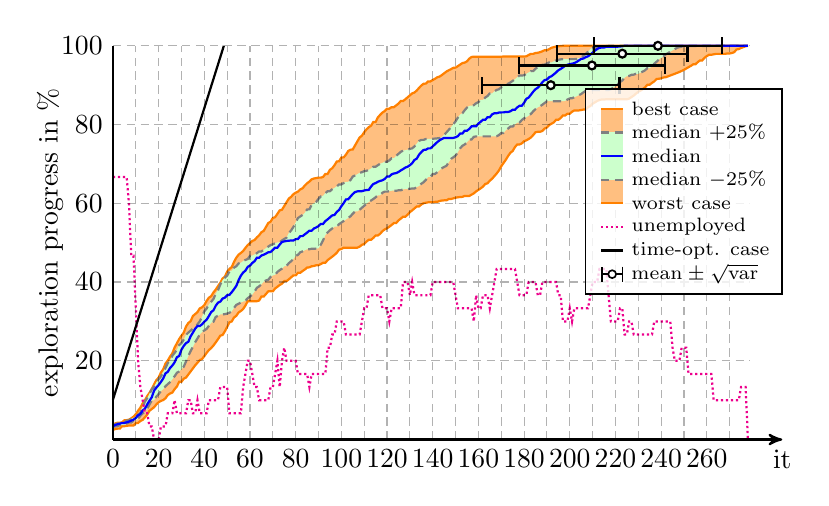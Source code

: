 \begin{tikzpicture}[thick]


% plot data, scaled to 8cm
\begin{scope}[yscale=0.05, xscale=0.029]
\draw[draw=orange, fill=orange!50] (0.00, 2.44) -- (1.00, 2.66) -- (2.00, 2.77) -- (3.00, 2.77) -- (4.00, 3.38) -- (5.00, 3.38) -- (6.00, 3.49) -- (7.00, 3.55) -- (8.00, 3.55) -- (9.00, 3.55) -- (10.00, 4.16) -- (11.00, 4.21) -- (12.00, 4.71) -- (13.00, 4.99) -- (14.00, 5.65) -- (15.00, 6.32) -- (16.00, 7.32) -- (17.00, 7.76) -- (18.00, 8.20) -- (19.00, 8.92) -- (20.00, 9.48) -- (21.00, 9.81) -- (22.00, 10.03) -- (23.00, 10.48) -- (24.00, 11.31) -- (25.00, 11.70) -- (26.00, 11.92) -- (27.00, 12.80) -- (28.00, 13.47) -- (29.00, 14.69) -- (30.00, 14.69) -- (31.00, 15.47) -- (32.00, 15.74) -- (33.00, 16.52) -- (34.00, 17.29) -- (35.00, 18.07) -- (36.00, 18.85) -- (37.00, 19.51) -- (38.00, 20.18) -- (39.00, 20.45) -- (40.00, 21.18) -- (41.00, 22.01) -- (42.00, 22.73) -- (43.00, 23.23) -- (44.00, 23.89) -- (45.00, 24.67) -- (46.00, 25.50) -- (47.00, 26.39) -- (48.00, 26.55) -- (49.00, 27.49) -- (50.00, 28.60) -- (51.00, 29.77) -- (52.00, 29.99) -- (53.00, 30.99) -- (54.00, 31.43) -- (55.00, 32.26) -- (56.00, 32.65) -- (57.00, 33.15) -- (58.00, 34.04) -- (59.00, 35.14) -- (60.00, 35.14) -- (61.00, 35.14) -- (62.00, 35.14) -- (63.00, 35.14) -- (64.00, 35.31) -- (65.00, 36.31) -- (66.00, 36.31) -- (67.00, 36.97) -- (68.00, 37.64) -- (69.00, 37.64) -- (70.00, 37.64) -- (71.00, 38.36) -- (72.00, 38.80) -- (73.00, 39.25) -- (74.00, 39.58) -- (75.00, 40.24) -- (76.00, 40.24) -- (77.00, 40.69) -- (78.00, 41.19) -- (79.00, 41.69) -- (80.00, 41.69) -- (81.00, 42.35) -- (82.00, 42.35) -- (83.00, 42.79) -- (84.00, 43.18) -- (85.00, 43.68) -- (86.00, 43.74) -- (87.00, 44.01) -- (88.00, 44.07) -- (89.00, 44.29) -- (90.00, 44.29) -- (91.00, 44.57) -- (92.00, 44.90) -- (93.00, 44.90) -- (94.00, 45.57) -- (95.00, 46.01) -- (96.00, 46.45) -- (97.00, 46.90) -- (98.00, 47.45) -- (99.00, 48.23) -- (100.00, 48.39) -- (101.00, 48.73) -- (102.00, 48.73) -- (103.00, 48.73) -- (104.00, 48.73) -- (105.00, 48.73) -- (106.00, 48.73) -- (107.00, 48.73) -- (108.00, 49.00) -- (109.00, 49.45) -- (110.00, 49.67) -- (111.00, 50.28) -- (112.00, 50.72) -- (113.00, 50.72) -- (114.00, 51.22) -- (115.00, 51.83) -- (116.00, 51.83) -- (117.00, 52.27) -- (118.00, 52.94) -- (119.00, 53.38) -- (120.00, 53.66) -- (121.00, 54.05) -- (122.00, 54.49) -- (123.00, 54.99) -- (124.00, 54.99) -- (125.00, 55.65) -- (126.00, 56.10) -- (127.00, 56.60) -- (128.00, 56.60) -- (129.00, 57.10) -- (130.00, 57.76) -- (131.00, 58.20) -- (132.00, 58.70) -- (133.00, 59.20) -- (134.00, 59.20) -- (135.00, 59.70) -- (136.00, 60.03) -- (137.00, 60.14) -- (138.00, 60.25) -- (139.00, 60.25) -- (140.00, 60.25) -- (141.00, 60.37) -- (142.00, 60.37) -- (143.00, 60.59) -- (144.00, 60.70) -- (145.00, 60.75) -- (146.00, 60.75) -- (147.00, 61.09) -- (148.00, 61.09) -- (149.00, 61.25) -- (150.00, 61.42) -- (151.00, 61.53) -- (152.00, 61.59) -- (153.00, 61.64) -- (154.00, 61.86) -- (155.00, 61.86) -- (156.00, 61.86) -- (157.00, 62.20) -- (158.00, 62.53) -- (159.00, 63.03) -- (160.00, 63.41) -- (161.00, 63.80) -- (162.00, 64.25) -- (163.00, 64.91) -- (164.00, 65.08) -- (165.00, 65.74) -- (166.00, 66.24) -- (167.00, 66.91) -- (168.00, 67.57) -- (169.00, 68.35) -- (170.00, 69.40) -- (171.00, 70.23) -- (172.00, 71.06) -- (173.00, 72.01) -- (174.00, 72.84) -- (175.00, 73.28) -- (176.00, 74.28) -- (177.00, 74.94) -- (178.00, 74.94) -- (179.00, 75.22) -- (180.00, 75.78) -- (181.00, 76.00) -- (182.00, 76.33) -- (183.00, 76.72) -- (184.00, 77.33) -- (185.00, 78.05) -- (186.00, 78.16) -- (187.00, 78.16) -- (188.00, 78.38) -- (189.00, 78.99) -- (190.00, 79.27) -- (191.00, 79.88) -- (192.00, 80.21) -- (193.00, 80.54) -- (194.00, 81.21) -- (195.00, 81.21) -- (196.00, 81.65) -- (197.00, 82.32) -- (198.00, 82.32) -- (199.00, 82.76) -- (200.00, 82.76) -- (201.00, 83.26) -- (202.00, 83.59) -- (203.00, 83.59) -- (204.00, 83.59) -- (205.00, 83.70) -- (206.00, 83.81) -- (207.00, 83.81) -- (208.00, 84.42) -- (209.00, 84.70) -- (210.00, 85.31) -- (211.00, 85.64) -- (212.00, 85.98) -- (213.00, 86.25) -- (214.00, 86.36) -- (215.00, 86.36) -- (216.00, 86.42) -- (217.00, 86.42) -- (218.00, 86.42) -- (219.00, 86.42) -- (220.00, 86.42) -- (221.00, 86.42) -- (222.00, 86.42) -- (223.00, 86.42) -- (224.00, 86.42) -- (225.00, 86.42) -- (226.00, 86.59) -- (227.00, 86.97) -- (228.00, 87.36) -- (229.00, 87.86) -- (230.00, 88.36) -- (231.00, 88.64) -- (232.00, 89.02) -- (233.00, 89.47) -- (234.00, 90.13) -- (235.00, 90.13) -- (236.00, 90.58) -- (237.00, 90.96) -- (238.00, 91.57) -- (239.00, 91.63) -- (240.00, 91.74) -- (241.00, 91.96) -- (242.00, 92.02) -- (243.00, 92.24) -- (244.00, 92.46) -- (245.00, 92.68) -- (246.00, 92.90) -- (247.00, 93.13) -- (248.00, 93.35) -- (249.00, 93.63) -- (250.00, 93.90) -- (251.00, 94.24) -- (252.00, 94.57) -- (253.00, 94.90) -- (254.00, 95.29) -- (255.00, 95.29) -- (256.00, 95.84) -- (257.00, 96.29) -- (258.00, 96.29) -- (259.00, 96.95) -- (260.00, 97.39) -- (261.00, 97.73) -- (262.00, 97.73) -- (263.00, 97.84) -- (264.00, 97.95) -- (265.00, 97.95) -- (266.00, 97.95) -- (267.00, 97.95) -- (268.00, 97.95) -- (269.00, 98.06) -- (270.00, 98.06) -- (271.00, 98.17) -- (272.00, 98.39) -- (273.00, 99.06) -- (274.00, 99.17) -- (275.00, 99.45) -- (276.00, 99.67) -- (277.00, 99.89) -- (278.00, 100.00) -- (278.00, 100.00) -- (277.00, 100.00) -- (276.00, 100.00) -- (275.00, 100.00) -- (274.00, 100.00) -- (273.00, 100.00) -- (272.00, 100.00) -- (271.00, 100.00) -- (270.00, 100.00) -- (269.00, 100.00) -- (268.00, 100.00) -- (267.00, 100.00) -- (266.00, 100.00) -- (265.00, 100.00) -- (264.00, 100.00) -- (263.00, 100.00) -- (262.00, 100.00) -- (261.00, 100.00) -- (260.00, 100.00) -- (259.00, 100.00) -- (258.00, 100.00) -- (257.00, 100.00) -- (256.00, 100.00) -- (255.00, 100.00) -- (254.00, 100.00) -- (253.00, 100.00) -- (252.00, 100.00) -- (251.00, 100.00) -- (250.00, 100.00) -- (249.00, 100.00) -- (248.00, 100.00) -- (247.00, 100.00) -- (246.00, 100.00) -- (245.00, 100.00) -- (244.00, 100.00) -- (243.00, 100.00) -- (242.00, 100.00) -- (241.00, 100.00) -- (240.00, 100.00) -- (239.00, 100.00) -- (238.00, 100.00) -- (237.00, 100.00) -- (236.00, 100.00) -- (235.00, 100.00) -- (234.00, 100.00) -- (233.00, 100.00) -- (232.00, 100.00) -- (231.00, 100.00) -- (230.00, 100.00) -- (229.00, 100.00) -- (228.00, 100.00) -- (227.00, 100.00) -- (226.00, 100.00) -- (225.00, 100.00) -- (224.00, 100.00) -- (223.00, 100.00) -- (222.00, 100.00) -- (221.00, 100.00) -- (220.00, 100.00) -- (219.00, 100.00) -- (218.00, 100.00) -- (217.00, 100.00) -- (216.00, 100.00) -- (215.00, 100.00) -- (214.00, 100.00) -- (213.00, 100.00) -- (212.00, 100.00) -- (211.00, 100.00) -- (210.00, 100.00) -- (209.00, 100.00) -- (208.00, 100.00) -- (207.00, 100.00) -- (206.00, 100.00) -- (205.00, 100.00) -- (204.00, 100.00) -- (203.00, 100.00) -- (202.00, 100.00) -- (201.00, 100.00) -- (200.00, 100.00) -- (199.00, 100.00) -- (198.00, 100.00) -- (197.00, 100.00) -- (196.00, 99.94) -- (195.00, 99.89) -- (194.00, 99.83) -- (193.00, 99.67) -- (192.00, 99.50) -- (191.00, 99.17) -- (190.00, 98.89) -- (189.00, 98.89) -- (188.00, 98.61) -- (187.00, 98.39) -- (186.00, 98.23) -- (185.00, 98.17) -- (184.00, 97.95) -- (183.00, 97.95) -- (182.00, 97.67) -- (181.00, 97.34) -- (180.00, 97.28) -- (179.00, 97.28) -- (178.00, 97.28) -- (177.00, 97.28) -- (176.00, 97.28) -- (175.00, 97.28) -- (174.00, 97.28) -- (173.00, 97.28) -- (172.00, 97.28) -- (171.00, 97.28) -- (170.00, 97.23) -- (169.00, 97.23) -- (168.00, 97.23) -- (167.00, 97.23) -- (166.00, 97.23) -- (165.00, 97.23) -- (164.00, 97.23) -- (163.00, 97.23) -- (162.00, 97.23) -- (161.00, 97.23) -- (160.00, 97.23) -- (159.00, 97.23) -- (158.00, 97.23) -- (157.00, 97.17) -- (156.00, 96.73) -- (155.00, 96.06) -- (154.00, 95.73) -- (153.00, 95.62) -- (152.00, 95.23) -- (151.00, 94.84) -- (150.00, 94.46) -- (149.00, 94.40) -- (148.00, 94.07) -- (147.00, 93.79) -- (146.00, 93.46) -- (145.00, 93.02) -- (144.00, 92.57) -- (143.00, 92.18) -- (142.00, 92.02) -- (141.00, 91.63) -- (140.00, 91.30) -- (139.00, 90.96) -- (138.00, 90.96) -- (137.00, 90.41) -- (136.00, 90.35) -- (135.00, 89.91) -- (134.00, 89.30) -- (133.00, 88.64) -- (132.00, 88.14) -- (131.00, 87.92) -- (130.00, 87.42) -- (129.00, 86.92) -- (128.00, 86.42) -- (127.00, 85.98) -- (126.00, 85.98) -- (125.00, 85.31) -- (124.00, 84.87) -- (123.00, 84.42) -- (122.00, 84.42) -- (121.00, 84.04) -- (120.00, 84.04) -- (119.00, 83.43) -- (118.00, 83.04) -- (117.00, 82.48) -- (116.00, 81.82) -- (115.00, 80.65) -- (114.00, 80.65) -- (113.00, 79.71) -- (112.00, 79.32) -- (111.00, 78.77) -- (110.00, 78.05) -- (109.00, 77.16) -- (108.00, 76.72) -- (107.00, 75.72) -- (106.00, 74.72) -- (105.00, 73.67) -- (104.00, 73.61) -- (103.00, 73.28) -- (102.00, 72.34) -- (101.00, 71.67) -- (100.00, 71.62) -- (99.00, 70.68) -- (98.00, 70.62) -- (97.00, 69.68) -- (96.00, 68.90) -- (95.00, 68.51) -- (94.00, 67.46) -- (93.00, 67.46) -- (92.00, 66.69) -- (91.00, 66.52) -- (90.00, 66.52) -- (89.00, 66.41) -- (88.00, 66.30) -- (87.00, 66.08) -- (86.00, 65.52) -- (85.00, 65.08) -- (84.00, 64.52) -- (83.00, 63.80) -- (82.00, 63.53) -- (81.00, 62.97) -- (80.00, 62.69) -- (79.00, 62.31) -- (78.00, 61.64) -- (77.00, 61.20) -- (76.00, 60.25) -- (75.00, 59.31) -- (74.00, 58.37) -- (73.00, 58.20) -- (72.00, 57.32) -- (71.00, 56.49) -- (70.00, 56.26) -- (69.00, 55.32) -- (68.00, 54.99) -- (67.00, 53.99) -- (66.00, 52.99) -- (65.00, 52.66) -- (64.00, 51.88) -- (63.00, 51.33) -- (62.00, 50.67) -- (61.00, 50.44) -- (60.00, 49.89) -- (59.00, 49.39) -- (58.00, 48.67) -- (57.00, 47.89) -- (56.00, 47.39) -- (55.00, 46.95) -- (54.00, 46.18) -- (53.00, 45.12) -- (52.00, 43.79) -- (51.00, 43.35) -- (50.00, 42.63) -- (49.00, 41.35) -- (48.00, 40.91) -- (47.00, 39.80) -- (46.00, 38.97) -- (45.00, 38.08) -- (44.00, 37.36) -- (43.00, 36.42) -- (42.00, 36.03) -- (41.00, 35.20) -- (40.00, 34.15) -- (39.00, 33.59) -- (38.00, 33.31) -- (37.00, 32.37) -- (36.00, 31.87) -- (35.00, 31.37) -- (34.00, 30.04) -- (33.00, 29.60) -- (32.00, 28.71) -- (31.00, 27.16) -- (30.00, 26.39) -- (29.00, 25.55) -- (28.00, 24.45) -- (27.00, 23.39) -- (26.00, 21.90) -- (25.00, 21.06) -- (24.00, 20.07) -- (23.00, 19.29) -- (22.00, 17.85) -- (21.00, 17.02) -- (20.00, 15.74) -- (19.00, 15.08) -- (18.00, 14.02) -- (17.00, 12.86) -- (16.00, 11.86) -- (15.00, 11.03) -- (14.00, 10.03) -- (13.00, 9.20) -- (12.00, 8.09) -- (11.00, 7.32) -- (10.00, 6.43) -- (9.00, 5.82) -- (8.00, 5.38) -- (7.00, 5.04) -- (6.00, 4.93) -- (5.00, 4.88) -- (4.00, 4.38) -- (3.00, 4.27) -- (2.00, 4.27) -- (1.00, 4.10) -- (0.00, 3.38);
\draw[gray, densely dashed, fill=green!20] (0.00, 3.22) -- (1.00, 3.33) -- (2.00, 3.38) -- (3.00, 3.66) -- (4.00, 3.66) -- (5.00, 3.66) -- (6.00, 4.05) -- (7.00, 4.32) -- (8.00, 4.32) -- (9.00, 4.77) -- (10.00, 4.88) -- (11.00, 5.27) -- (12.00, 6.04) -- (13.00, 6.65) -- (14.00, 7.04) -- (15.00, 7.82) -- (16.00, 8.92) -- (17.00, 9.92) -- (18.00, 9.98) -- (19.00, 10.92) -- (20.00, 11.53) -- (21.00, 12.31) -- (22.00, 12.80) -- (23.00, 13.53) -- (24.00, 14.08) -- (25.00, 14.58) -- (26.00, 15.30) -- (27.00, 16.08) -- (28.00, 16.96) -- (29.00, 17.29) -- (30.00, 17.85) -- (31.00, 18.51) -- (32.00, 19.84) -- (33.00, 21.23) -- (34.00, 22.45) -- (35.00, 23.56) -- (36.00, 24.72) -- (37.00, 25.67) -- (38.00, 26.66) -- (39.00, 27.33) -- (40.00, 27.72) -- (41.00, 28.10) -- (42.00, 28.88) -- (43.00, 29.66) -- (44.00, 29.93) -- (45.00, 31.15) -- (46.00, 31.43) -- (47.00, 31.76) -- (48.00, 31.76) -- (49.00, 31.87) -- (50.00, 31.98) -- (51.00, 32.21) -- (52.00, 32.54) -- (53.00, 33.43) -- (54.00, 34.20) -- (55.00, 34.48) -- (56.00, 34.81) -- (57.00, 35.03) -- (58.00, 35.25) -- (59.00, 35.92) -- (60.00, 36.31) -- (61.00, 36.81) -- (62.00, 37.58) -- (63.00, 38.53) -- (64.00, 38.91) -- (65.00, 39.41) -- (66.00, 40.08) -- (67.00, 40.41) -- (68.00, 40.58) -- (69.00, 41.30) -- (70.00, 41.69) -- (71.00, 41.85) -- (72.00, 42.57) -- (73.00, 43.02) -- (74.00, 43.40) -- (75.00, 44.01) -- (76.00, 44.12) -- (77.00, 44.79) -- (78.00, 45.29) -- (79.00, 45.84) -- (80.00, 46.62) -- (81.00, 46.90) -- (82.00, 47.56) -- (83.00, 47.78) -- (84.00, 48.06) -- (85.00, 48.34) -- (86.00, 48.34) -- (87.00, 48.45) -- (88.00, 48.45) -- (89.00, 48.50) -- (90.00, 48.56) -- (91.00, 49.50) -- (92.00, 50.61) -- (93.00, 51.94) -- (94.00, 52.61) -- (95.00, 53.16) -- (96.00, 53.60) -- (97.00, 54.05) -- (98.00, 54.05) -- (99.00, 54.71) -- (100.00, 55.10) -- (101.00, 55.49) -- (102.00, 55.88) -- (103.00, 56.26) -- (104.00, 56.71) -- (105.00, 57.37) -- (106.00, 57.93) -- (107.00, 57.93) -- (108.00, 58.37) -- (109.00, 58.87) -- (110.00, 59.37) -- (111.00, 59.87) -- (112.00, 60.37) -- (113.00, 60.70) -- (114.00, 61.09) -- (115.00, 61.53) -- (116.00, 62.03) -- (117.00, 62.03) -- (118.00, 62.69) -- (119.00, 62.97) -- (120.00, 62.97) -- (121.00, 63.08) -- (122.00, 63.19) -- (123.00, 63.19) -- (124.00, 63.19) -- (125.00, 63.30) -- (126.00, 63.30) -- (127.00, 63.53) -- (128.00, 63.64) -- (129.00, 63.64) -- (130.00, 63.69) -- (131.00, 63.75) -- (132.00, 63.75) -- (133.00, 64.14) -- (134.00, 64.36) -- (135.00, 64.97) -- (136.00, 65.35) -- (137.00, 65.96) -- (138.00, 66.69) -- (139.00, 66.69) -- (140.00, 67.46) -- (141.00, 67.46) -- (142.00, 67.90) -- (143.00, 68.40) -- (144.00, 68.90) -- (145.00, 69.24) -- (146.00, 69.51) -- (147.00, 70.40) -- (148.00, 71.29) -- (149.00, 71.67) -- (150.00, 72.12) -- (151.00, 73.00) -- (152.00, 73.95) -- (153.00, 74.61) -- (154.00, 74.94) -- (155.00, 75.50) -- (156.00, 76.16) -- (157.00, 76.22) -- (158.00, 76.88) -- (159.00, 77.00) -- (160.00, 77.00) -- (161.00, 77.00) -- (162.00, 77.00) -- (163.00, 77.00) -- (164.00, 77.00) -- (165.00, 77.00) -- (166.00, 77.00) -- (167.00, 77.00) -- (168.00, 77.05) -- (169.00, 77.33) -- (170.00, 77.88) -- (171.00, 77.88) -- (172.00, 78.55) -- (173.00, 78.99) -- (174.00, 79.49) -- (175.00, 79.49) -- (176.00, 80.04) -- (177.00, 80.49) -- (178.00, 80.49) -- (179.00, 81.15) -- (180.00, 81.60) -- (181.00, 81.87) -- (182.00, 82.26) -- (183.00, 82.71) -- (184.00, 83.37) -- (185.00, 83.92) -- (186.00, 84.37) -- (187.00, 84.65) -- (188.00, 85.03) -- (189.00, 85.48) -- (190.00, 85.92) -- (191.00, 85.92) -- (192.00, 85.92) -- (193.00, 85.92) -- (194.00, 85.92) -- (195.00, 85.92) -- (196.00, 85.92) -- (197.00, 85.92) -- (198.00, 86.03) -- (199.00, 86.36) -- (200.00, 86.64) -- (201.00, 86.70) -- (202.00, 86.92) -- (203.00, 87.20) -- (204.00, 87.47) -- (205.00, 87.75) -- (206.00, 88.19) -- (207.00, 88.58) -- (208.00, 88.58) -- (209.00, 88.80) -- (210.00, 88.80) -- (211.00, 88.80) -- (212.00, 88.80) -- (213.00, 88.80) -- (214.00, 88.80) -- (215.00, 88.80) -- (216.00, 88.80) -- (217.00, 88.80) -- (218.00, 88.97) -- (219.00, 89.36) -- (220.00, 89.75) -- (221.00, 90.24) -- (222.00, 90.80) -- (223.00, 91.19) -- (224.00, 91.91) -- (225.00, 92.29) -- (226.00, 92.35) -- (227.00, 92.63) -- (228.00, 92.68) -- (229.00, 92.90) -- (230.00, 92.90) -- (231.00, 93.18) -- (232.00, 93.46) -- (233.00, 93.79) -- (234.00, 94.35) -- (235.00, 94.35) -- (236.00, 94.73) -- (237.00, 95.45) -- (238.00, 95.95) -- (239.00, 96.51) -- (240.00, 96.95) -- (241.00, 97.23) -- (242.00, 97.84) -- (243.00, 98.12) -- (244.00, 98.50) -- (245.00, 98.84) -- (246.00, 99.17) -- (247.00, 99.50) -- (248.00, 99.67) -- (249.00, 99.78) -- (250.00, 99.83) -- (251.00, 99.94) -- (252.00, 99.94) -- (253.00, 99.94) -- (254.00, 99.94) -- (255.00, 99.94) -- (256.00, 99.94) -- (257.00, 99.94) -- (258.00, 99.94) -- (259.00, 99.94) -- (260.00, 99.94) -- (261.00, 99.94) -- (262.00, 99.94) -- (263.00, 100.00) -- (264.00, 100.00) -- (265.00, 100.00) -- (266.00, 100.00) -- (267.00, 100.00) -- (268.00, 100.00) -- (269.00, 100.00) -- (270.00, 100.00) -- (271.00, 100.00) -- (272.00, 100.00) -- (273.00, 100.00) -- (274.00, 100.00) -- (275.00, 100.00) -- (276.00, 100.00) -- (277.00, 100.00) -- (278.00, 100.00) -- (278.00, 100.00) -- (277.00, 100.00) -- (276.00, 100.00) -- (275.00, 100.00) -- (274.00, 100.00) -- (273.00, 100.00) -- (272.00, 100.00) -- (271.00, 100.00) -- (270.00, 100.00) -- (269.00, 100.00) -- (268.00, 100.00) -- (267.00, 100.00) -- (266.00, 100.00) -- (265.00, 100.00) -- (264.00, 100.00) -- (263.00, 100.00) -- (262.00, 100.00) -- (261.00, 100.00) -- (260.00, 100.00) -- (259.00, 100.00) -- (258.00, 100.00) -- (257.00, 100.00) -- (256.00, 100.00) -- (255.00, 100.00) -- (254.00, 100.00) -- (253.00, 100.00) -- (252.00, 100.00) -- (251.00, 100.00) -- (250.00, 100.00) -- (249.00, 100.00) -- (248.00, 100.00) -- (247.00, 100.00) -- (246.00, 100.00) -- (245.00, 100.00) -- (244.00, 100.00) -- (243.00, 100.00) -- (242.00, 100.00) -- (241.00, 100.00) -- (240.00, 100.00) -- (239.00, 100.00) -- (238.00, 100.00) -- (237.00, 100.00) -- (236.00, 100.00) -- (235.00, 100.00) -- (234.00, 100.00) -- (233.00, 100.00) -- (232.00, 100.00) -- (231.00, 100.00) -- (230.00, 100.00) -- (229.00, 100.00) -- (228.00, 100.00) -- (227.00, 100.00) -- (226.00, 100.00) -- (225.00, 100.00) -- (224.00, 100.00) -- (223.00, 100.00) -- (222.00, 100.00) -- (221.00, 100.00) -- (220.00, 100.00) -- (219.00, 100.00) -- (218.00, 100.00) -- (217.00, 100.00) -- (216.00, 99.94) -- (215.00, 99.83) -- (214.00, 99.78) -- (213.00, 99.78) -- (212.00, 99.50) -- (211.00, 99.50) -- (210.00, 99.50) -- (209.00, 99.17) -- (208.00, 98.50) -- (207.00, 97.95) -- (206.00, 97.51) -- (205.00, 96.95) -- (204.00, 96.95) -- (203.00, 96.67) -- (202.00, 96.62) -- (201.00, 96.62) -- (200.00, 96.62) -- (199.00, 96.62) -- (198.00, 96.62) -- (197.00, 96.62) -- (196.00, 96.56) -- (195.00, 96.45) -- (194.00, 96.29) -- (193.00, 96.06) -- (192.00, 95.79) -- (191.00, 95.79) -- (190.00, 95.51) -- (189.00, 95.23) -- (188.00, 95.18) -- (187.00, 94.90) -- (186.00, 94.62) -- (185.00, 94.18) -- (184.00, 93.57) -- (183.00, 93.57) -- (182.00, 93.24) -- (181.00, 92.90) -- (180.00, 92.52) -- (179.00, 92.46) -- (178.00, 92.46) -- (177.00, 92.02) -- (176.00, 91.52) -- (175.00, 91.08) -- (174.00, 90.69) -- (173.00, 90.35) -- (172.00, 90.30) -- (171.00, 89.91) -- (170.00, 89.47) -- (169.00, 88.97) -- (168.00, 88.80) -- (167.00, 88.41) -- (166.00, 87.92) -- (165.00, 87.92) -- (164.00, 87.25) -- (163.00, 86.86) -- (162.00, 86.25) -- (161.00, 86.25) -- (160.00, 85.70) -- (159.00, 85.42) -- (158.00, 84.92) -- (157.00, 84.81) -- (156.00, 84.76) -- (155.00, 84.31) -- (154.00, 83.65) -- (153.00, 82.87) -- (152.00, 82.54) -- (151.00, 81.76) -- (150.00, 80.82) -- (149.00, 80.04) -- (148.00, 79.32) -- (147.00, 78.66) -- (146.00, 77.99) -- (145.00, 77.38) -- (144.00, 76.83) -- (143.00, 76.55) -- (142.00, 76.50) -- (141.00, 76.44) -- (140.00, 76.39) -- (139.00, 76.39) -- (138.00, 76.33) -- (137.00, 76.33) -- (136.00, 76.11) -- (135.00, 76.11) -- (134.00, 75.83) -- (133.00, 75.17) -- (132.00, 74.45) -- (131.00, 73.95) -- (130.00, 73.84) -- (129.00, 73.61) -- (128.00, 73.50) -- (127.00, 73.39) -- (126.00, 73.06) -- (125.00, 72.56) -- (124.00, 72.06) -- (123.00, 71.45) -- (122.00, 71.45) -- (121.00, 70.90) -- (120.00, 70.57) -- (119.00, 70.57) -- (118.00, 70.29) -- (117.00, 70.07) -- (116.00, 69.68) -- (115.00, 69.29) -- (114.00, 69.29) -- (113.00, 68.85) -- (112.00, 68.51) -- (111.00, 68.24) -- (110.00, 68.18) -- (109.00, 67.90) -- (108.00, 67.74) -- (107.00, 67.41) -- (106.00, 67.07) -- (105.00, 66.80) -- (104.00, 65.91) -- (103.00, 65.47) -- (102.00, 65.47) -- (101.00, 65.13) -- (100.00, 64.80) -- (99.00, 64.80) -- (98.00, 64.30) -- (97.00, 63.91) -- (96.00, 63.58) -- (95.00, 63.08) -- (94.00, 63.08) -- (93.00, 62.58) -- (92.00, 61.92) -- (91.00, 61.75) -- (90.00, 61.14) -- (89.00, 60.37) -- (88.00, 60.03) -- (87.00, 59.59) -- (86.00, 58.48) -- (85.00, 58.43) -- (84.00, 57.59) -- (83.00, 57.04) -- (82.00, 56.65) -- (81.00, 56.26) -- (80.00, 55.10) -- (79.00, 53.99) -- (78.00, 53.10) -- (77.00, 52.44) -- (76.00, 51.27) -- (75.00, 50.94) -- (74.00, 50.55) -- (73.00, 50.11) -- (72.00, 50.06) -- (71.00, 49.83) -- (70.00, 49.61) -- (69.00, 49.39) -- (68.00, 49.00) -- (67.00, 48.61) -- (66.00, 48.17) -- (65.00, 47.78) -- (64.00, 47.78) -- (63.00, 47.34) -- (62.00, 47.01) -- (61.00, 46.73) -- (60.00, 46.67) -- (59.00, 45.84) -- (58.00, 45.62) -- (57.00, 45.34) -- (56.00, 44.90) -- (55.00, 44.73) -- (54.00, 44.01) -- (53.00, 43.68) -- (52.00, 42.90) -- (51.00, 42.68) -- (50.00, 41.63) -- (49.00, 41.13) -- (48.00, 40.47) -- (47.00, 39.36) -- (46.00, 37.92) -- (45.00, 37.03) -- (44.00, 35.70) -- (43.00, 34.98) -- (42.00, 34.31) -- (41.00, 33.26) -- (40.00, 32.59) -- (39.00, 31.21) -- (38.00, 29.99) -- (37.00, 29.27) -- (36.00, 28.38) -- (35.00, 28.16) -- (34.00, 27.66) -- (33.00, 27.16) -- (32.00, 26.61) -- (31.00, 25.39) -- (30.00, 24.50) -- (29.00, 24.00) -- (28.00, 22.78) -- (27.00, 22.01) -- (26.00, 21.29) -- (25.00, 20.01) -- (24.00, 19.40) -- (23.00, 18.18) -- (22.00, 17.13) -- (21.00, 16.02) -- (20.00, 15.30) -- (19.00, 14.52) -- (18.00, 13.41) -- (17.00, 12.75) -- (16.00, 11.64) -- (15.00, 10.53) -- (14.00, 9.65) -- (13.00, 8.20) -- (12.00, 6.82) -- (11.00, 6.32) -- (10.00, 5.76) -- (9.00, 5.54) -- (8.00, 5.27) -- (7.00, 4.88) -- (6.00, 4.82) -- (5.00, 4.38) -- (4.00, 4.27) -- (3.00, 4.27) -- (2.00, 4.05) -- (1.00, 3.88) -- (0.00, 3.38);
\draw[blue] (0.00, 3.38) -- (1.00, 3.71) -- (2.00, 3.88) -- (3.00, 4.05) -- (4.00, 4.21) -- (5.00, 4.21) -- (6.00, 4.38) -- (7.00, 4.55) -- (8.00, 4.82) -- (9.00, 5.04) -- (10.00, 5.49) -- (11.00, 6.15) -- (12.00, 6.49) -- (13.00, 7.37) -- (14.00, 7.82) -- (15.00, 8.92) -- (16.00, 9.87) -- (17.00, 10.75) -- (18.00, 12.42) -- (19.00, 13.19) -- (20.00, 13.86) -- (21.00, 14.63) -- (22.00, 15.52) -- (23.00, 16.80) -- (24.00, 17.18) -- (25.00, 18.18) -- (26.00, 18.79) -- (27.00, 19.62) -- (28.00, 20.90) -- (29.00, 21.23) -- (30.00, 22.84) -- (31.00, 23.78) -- (32.00, 24.50) -- (33.00, 24.83) -- (34.00, 26.22) -- (35.00, 27.16) -- (36.00, 28.16) -- (37.00, 28.82) -- (38.00, 28.82) -- (39.00, 29.27) -- (40.00, 29.93) -- (41.00, 30.43) -- (42.00, 31.37) -- (43.00, 32.37) -- (44.00, 32.82) -- (45.00, 33.98) -- (46.00, 34.76) -- (47.00, 35.03) -- (48.00, 35.81) -- (49.00, 36.03) -- (50.00, 36.64) -- (51.00, 36.75) -- (52.00, 37.42) -- (53.00, 38.19) -- (54.00, 39.02) -- (55.00, 40.47) -- (56.00, 41.63) -- (57.00, 42.41) -- (58.00, 42.90) -- (59.00, 43.85) -- (60.00, 44.18) -- (61.00, 44.84) -- (62.00, 45.29) -- (63.00, 46.18) -- (64.00, 46.18) -- (65.00, 46.73) -- (66.00, 46.95) -- (67.00, 47.23) -- (68.00, 47.56) -- (69.00, 47.62) -- (70.00, 48.17) -- (71.00, 48.73) -- (72.00, 48.73) -- (73.00, 49.50) -- (74.00, 50.17) -- (75.00, 50.33) -- (76.00, 50.44) -- (77.00, 50.50) -- (78.00, 50.55) -- (79.00, 50.55) -- (80.00, 50.89) -- (81.00, 50.94) -- (82.00, 51.66) -- (83.00, 51.66) -- (84.00, 52.11) -- (85.00, 52.55) -- (86.00, 53.05) -- (87.00, 53.05) -- (88.00, 53.60) -- (89.00, 53.88) -- (90.00, 54.21) -- (91.00, 54.77) -- (92.00, 54.77) -- (93.00, 55.49) -- (94.00, 55.93) -- (95.00, 56.43) -- (96.00, 56.93) -- (97.00, 57.04) -- (98.00, 57.82) -- (99.00, 58.31) -- (100.00, 59.26) -- (101.00, 60.03) -- (102.00, 60.98) -- (103.00, 61.03) -- (104.00, 61.70) -- (105.00, 62.36) -- (106.00, 62.86) -- (107.00, 63.03) -- (108.00, 63.08) -- (109.00, 63.08) -- (110.00, 63.25) -- (111.00, 63.36) -- (112.00, 63.41) -- (113.00, 64.25) -- (114.00, 64.91) -- (115.00, 65.13) -- (116.00, 65.47) -- (117.00, 65.69) -- (118.00, 65.85) -- (119.00, 66.19) -- (120.00, 66.80) -- (121.00, 66.80) -- (122.00, 67.35) -- (123.00, 67.57) -- (124.00, 67.68) -- (125.00, 67.96) -- (126.00, 68.35) -- (127.00, 68.68) -- (128.00, 69.07) -- (129.00, 69.29) -- (130.00, 69.68) -- (131.00, 70.18) -- (132.00, 71.01) -- (133.00, 71.34) -- (134.00, 72.34) -- (135.00, 73.00) -- (136.00, 73.56) -- (137.00, 73.61) -- (138.00, 73.95) -- (139.00, 73.95) -- (140.00, 74.45) -- (141.00, 75.00) -- (142.00, 75.55) -- (143.00, 76.00) -- (144.00, 76.33) -- (145.00, 76.61) -- (146.00, 76.61) -- (147.00, 76.61) -- (148.00, 76.61) -- (149.00, 76.61) -- (150.00, 76.77) -- (151.00, 77.05) -- (152.00, 77.72) -- (153.00, 77.72) -- (154.00, 78.44) -- (155.00, 78.44) -- (156.00, 78.88) -- (157.00, 79.55) -- (158.00, 79.55) -- (159.00, 79.55) -- (160.00, 80.27) -- (161.00, 80.71) -- (162.00, 81.21) -- (163.00, 81.21) -- (164.00, 81.87) -- (165.00, 81.87) -- (166.00, 82.59) -- (167.00, 82.87) -- (168.00, 82.87) -- (169.00, 83.04) -- (170.00, 83.09) -- (171.00, 83.09) -- (172.00, 83.20) -- (173.00, 83.20) -- (174.00, 83.37) -- (175.00, 83.76) -- (176.00, 83.76) -- (177.00, 84.37) -- (178.00, 84.76) -- (179.00, 84.76) -- (180.00, 85.53) -- (181.00, 86.53) -- (182.00, 86.86) -- (183.00, 87.58) -- (184.00, 88.36) -- (185.00, 88.97) -- (186.00, 89.36) -- (187.00, 89.97) -- (188.00, 90.74) -- (189.00, 91.30) -- (190.00, 91.41) -- (191.00, 92.02) -- (192.00, 92.29) -- (193.00, 92.74) -- (194.00, 93.24) -- (195.00, 93.79) -- (196.00, 94.12) -- (197.00, 94.51) -- (198.00, 94.96) -- (199.00, 95.18) -- (200.00, 95.34) -- (201.00, 95.45) -- (202.00, 95.62) -- (203.00, 95.90) -- (204.00, 96.29) -- (205.00, 96.67) -- (206.00, 96.78) -- (207.00, 97.12) -- (208.00, 97.34) -- (209.00, 97.78) -- (210.00, 98.23) -- (211.00, 98.78) -- (212.00, 99.17) -- (213.00, 99.50) -- (214.00, 99.56) -- (215.00, 99.56) -- (216.00, 99.78) -- (217.00, 99.78) -- (218.00, 99.78) -- (219.00, 99.78) -- (220.00, 99.78) -- (221.00, 99.78) -- (222.00, 99.83) -- (223.00, 99.89) -- (224.00, 100.00) -- (225.00, 100.00) -- (226.00, 100.00) -- (227.00, 100.00) -- (228.00, 100.00) -- (229.00, 100.00) -- (230.00, 100.00) -- (231.00, 100.00) -- (232.00, 100.00) -- (233.00, 100.00) -- (234.00, 100.00) -- (235.00, 100.00) -- (236.00, 100.00) -- (237.00, 100.00) -- (238.00, 100.00) -- (239.00, 100.00) -- (240.00, 100.00) -- (241.00, 100.00) -- (242.00, 100.00) -- (243.00, 100.00) -- (244.00, 100.00) -- (245.00, 100.00) -- (246.00, 100.00) -- (247.00, 100.00) -- (248.00, 100.00) -- (249.00, 100.00) -- (250.00, 100.00) -- (251.00, 100.00) -- (252.00, 100.00) -- (253.00, 100.00) -- (254.00, 100.00) -- (255.00, 100.00) -- (256.00, 100.00) -- (257.00, 100.00) -- (258.00, 100.00) -- (259.00, 100.00) -- (260.00, 100.00) -- (261.00, 100.00) -- (262.00, 100.00) -- (263.00, 100.00) -- (264.00, 100.00) -- (265.00, 100.00) -- (266.00, 100.00) -- (267.00, 100.00) -- (268.00, 100.00) -- (269.00, 100.00) -- (270.00, 100.00) -- (271.00, 100.00) -- (272.00, 100.00) -- (273.00, 100.00) -- (274.00, 100.00) -- (275.00, 100.00) -- (276.00, 100.00) -- (277.00, 100.00) -- (278.00, 100.00);
\draw[densely dotted, magenta] (0.00, 66.67) -- (1.00, 66.67) -- (2.00, 66.67) -- (3.00, 66.67) -- (4.00, 66.67) -- (5.00, 66.67) -- (6.00, 66.67) -- (7.00, 60.00) -- (8.00, 46.67) -- (9.00, 46.67) -- (10.00, 33.33) -- (11.00, 20.00) -- (12.00, 13.33) -- (13.00, 10.00) -- (14.00, 6.67) -- (15.00, 6.67) -- (16.00, 3.33) -- (17.00, 3.33) -- (18.00, 0.00) -- (19.00, 0.00) -- (20.00, 0.00) -- (21.00, 3.33) -- (22.00, 3.33) -- (23.00, 3.33) -- (24.00, 6.67) -- (25.00, 6.67) -- (26.00, 6.67) -- (27.00, 10.00) -- (28.00, 6.67) -- (29.00, 6.67) -- (30.00, 6.67) -- (31.00, 6.67) -- (32.00, 6.67) -- (33.00, 10.00) -- (34.00, 10.00) -- (35.00, 6.67) -- (36.00, 6.67) -- (37.00, 10.00) -- (38.00, 6.67) -- (39.00, 6.67) -- (40.00, 6.67) -- (41.00, 6.67) -- (42.00, 10.00) -- (43.00, 10.00) -- (44.00, 10.00) -- (45.00, 10.00) -- (46.00, 10.00) -- (47.00, 13.33) -- (48.00, 13.33) -- (49.00, 13.33) -- (50.00, 13.33) -- (51.00, 6.67) -- (52.00, 6.67) -- (53.00, 6.67) -- (54.00, 6.67) -- (55.00, 6.67) -- (56.00, 6.67) -- (57.00, 13.33) -- (58.00, 16.67) -- (59.00, 20.00) -- (60.00, 20.00) -- (61.00, 16.67) -- (62.00, 13.33) -- (63.00, 13.33) -- (64.00, 10.00) -- (65.00, 10.00) -- (66.00, 10.00) -- (67.00, 10.00) -- (68.00, 10.00) -- (69.00, 13.33) -- (70.00, 13.33) -- (71.00, 16.67) -- (72.00, 20.00) -- (73.00, 13.33) -- (74.00, 20.00) -- (75.00, 23.33) -- (76.00, 20.00) -- (77.00, 20.00) -- (78.00, 20.00) -- (79.00, 20.00) -- (80.00, 20.00) -- (81.00, 16.67) -- (82.00, 16.67) -- (83.00, 16.67) -- (84.00, 16.67) -- (85.00, 16.67) -- (86.00, 13.33) -- (87.00, 16.67) -- (88.00, 16.67) -- (89.00, 16.67) -- (90.00, 16.67) -- (91.00, 16.67) -- (92.00, 16.67) -- (93.00, 16.67) -- (94.00, 23.33) -- (95.00, 23.33) -- (96.00, 26.67) -- (97.00, 26.67) -- (98.00, 30.00) -- (99.00, 30.00) -- (100.00, 30.00) -- (101.00, 30.00) -- (102.00, 26.67) -- (103.00, 26.67) -- (104.00, 26.67) -- (105.00, 26.67) -- (106.00, 26.67) -- (107.00, 26.67) -- (108.00, 26.67) -- (109.00, 30.00) -- (110.00, 33.33) -- (111.00, 33.33) -- (112.00, 36.67) -- (113.00, 36.67) -- (114.00, 36.67) -- (115.00, 36.67) -- (116.00, 36.67) -- (117.00, 36.67) -- (118.00, 33.33) -- (119.00, 33.33) -- (120.00, 33.33) -- (121.00, 30.00) -- (122.00, 33.33) -- (123.00, 33.33) -- (124.00, 33.33) -- (125.00, 33.33) -- (126.00, 33.33) -- (127.00, 40.00) -- (128.00, 40.00) -- (129.00, 40.00) -- (130.00, 36.67) -- (131.00, 40.00) -- (132.00, 36.67) -- (133.00, 36.67) -- (134.00, 36.67) -- (135.00, 36.67) -- (136.00, 36.67) -- (137.00, 36.67) -- (138.00, 36.67) -- (139.00, 36.67) -- (140.00, 40.00) -- (141.00, 40.00) -- (142.00, 40.00) -- (143.00, 40.00) -- (144.00, 40.00) -- (145.00, 40.00) -- (146.00, 40.00) -- (147.00, 40.00) -- (148.00, 40.00) -- (149.00, 40.00) -- (150.00, 36.67) -- (151.00, 33.33) -- (152.00, 33.33) -- (153.00, 33.33) -- (154.00, 33.33) -- (155.00, 33.33) -- (156.00, 33.33) -- (157.00, 33.33) -- (158.00, 30.00) -- (159.00, 36.67) -- (160.00, 33.33) -- (161.00, 33.33) -- (162.00, 36.67) -- (163.00, 36.67) -- (164.00, 36.67) -- (165.00, 33.33) -- (166.00, 36.67) -- (167.00, 40.00) -- (168.00, 43.33) -- (169.00, 43.33) -- (170.00, 43.33) -- (171.00, 43.33) -- (172.00, 43.33) -- (173.00, 43.33) -- (174.00, 43.33) -- (175.00, 43.33) -- (176.00, 43.33) -- (177.00, 40.00) -- (178.00, 36.67) -- (179.00, 36.67) -- (180.00, 36.67) -- (181.00, 36.67) -- (182.00, 40.00) -- (183.00, 40.00) -- (184.00, 40.00) -- (185.00, 40.00) -- (186.00, 36.67) -- (187.00, 36.67) -- (188.00, 40.00) -- (189.00, 40.00) -- (190.00, 40.00) -- (191.00, 40.00) -- (192.00, 40.00) -- (193.00, 40.00) -- (194.00, 40.00) -- (195.00, 36.67) -- (196.00, 36.67) -- (197.00, 30.00) -- (198.00, 30.00) -- (199.00, 30.00) -- (200.00, 33.33) -- (201.00, 30.00) -- (202.00, 33.33) -- (203.00, 33.33) -- (204.00, 33.33) -- (205.00, 33.33) -- (206.00, 33.33) -- (207.00, 33.33) -- (208.00, 33.33) -- (209.00, 36.67) -- (210.00, 40.00) -- (211.00, 40.00) -- (212.00, 40.00) -- (213.00, 43.33) -- (214.00, 43.33) -- (215.00, 43.33) -- (216.00, 43.33) -- (217.00, 36.67) -- (218.00, 30.00) -- (219.00, 30.00) -- (220.00, 30.00) -- (221.00, 30.00) -- (222.00, 33.33) -- (223.00, 33.33) -- (224.00, 26.67) -- (225.00, 26.67) -- (226.00, 30.00) -- (227.00, 30.00) -- (228.00, 26.67) -- (229.00, 26.67) -- (230.00, 26.67) -- (231.00, 26.67) -- (232.00, 26.67) -- (233.00, 26.67) -- (234.00, 26.67) -- (235.00, 26.67) -- (236.00, 26.67) -- (237.00, 30.00) -- (238.00, 30.00) -- (239.00, 30.00) -- (240.00, 30.00) -- (241.00, 30.00) -- (242.00, 30.00) -- (243.00, 30.00) -- (244.00, 30.00) -- (245.00, 23.33) -- (246.00, 20.00) -- (247.00, 20.00) -- (248.00, 20.00) -- (249.00, 23.33) -- (250.00, 23.33) -- (251.00, 23.33) -- (252.00, 16.67) -- (253.00, 16.67) -- (254.00, 16.67) -- (255.00, 16.67) -- (256.00, 16.67) -- (257.00, 16.67) -- (258.00, 16.67) -- (259.00, 16.67) -- (260.00, 16.67) -- (261.00, 16.67) -- (262.00, 16.67) -- (263.00, 10.00) -- (264.00, 10.00) -- (265.00, 10.00) -- (266.00, 10.00) -- (267.00, 10.00) -- (268.00, 10.00) -- (269.00, 10.00) -- (270.00, 10.00) -- (271.00, 10.00) -- (272.00, 10.00) -- (273.00, 10.00) -- (274.00, 10.00) -- (275.00, 13.33) -- (276.00, 13.33) -- (277.00, 13.33) -- (278.00, 0.00);
\draw[black] (0.00, 10.14) -- (48.55, 100.00);
\draw[densely dashed, thin, black, ystep=20, xstep=10, opacity=0.3] (0, 0) grid (279, 100);
% axis lables
\node[below] at (0, 0) {0};
\node[below] at (20, 0) {20};
\node[below] at (40, 0) {40};
\node[below] at (60, 0) {60};
\node[below] at (80, 0) {80};
\node[below] at (100, 0) {100};
\node[below] at (120, 0) {120};
\node[below] at (140, 0) {140};
\node[below] at (160, 0) {160};
\node[below] at (180, 0) {180};
\node[below] at (200, 0) {200};
\node[below] at (220, 0) {220};
\node[below] at (240, 0) {240};
\node[below] at (260, 0) {260};
\draw[|-|] (161.142, 90) -- (222.258, 90);
\node[draw, circle, fill=white, inner sep=0mm, minimum size=1mm] at (191.7, 90) {};
% 90: 191.7  +-  30.558
\draw[|-|] (177.389, 95) -- (242.011, 95);
\node[draw, circle, fill=white, inner sep=0mm, minimum size=1mm] at (209.7, 95) {};
% 95: 209.7  +-  32.311
\draw[|-|] (194.002, 98) -- (251.998, 98);
\node[draw, circle, fill=white, inner sep=0mm, minimum size=1mm] at (223, 98) {};
% 98: 223  +-  28.998
\draw[|-|] (210.002, 100) -- (267.198, 100);
\node[draw, circle, fill=white, inner sep=0mm, minimum size=1mm] at (238.6, 100) {};
% 100: 238.6  +-  28.598
\end{scope}


% axes lables
\begin{scope}[yscale=0.05]
\draw (0.00, 0.00) -- (0.00, 100.00);
\node[left] at (0, 20) {20};
\node[left] at (0, 40) {40};
\node[left] at (0, 60) {60};
\node[left] at (0, 80) {80};
\node[left] at (0, 100) {100};
\node[rotate=90] at (-0.8, 50) {exploration progress in \%};
\draw[->, >=stealth'] (0.00, 0.00) -- (8.50, 0.00);
\node[below] at (8.5, 0) {it};
\end{scope}


% legend
\begin{scope}[xshift=6cm, yshift=2.5cm]
\draw[semithick, fill=white, fill opacity=0.8] (0, -0.65) rectangle +(2.5, 2.6);
\scriptsize
\draw[semithick,|-|] (0.2, -.4) -- +(0.28, 0) node[right, black] {$\text{mean} \pm \sqrt{\text{var}}$};
\node[semithick,draw, circle, fill=white, inner sep=0mm, minimum size=1mm] at (0.34, -0.4) {};
\draw (0.2, -.1) -- +(0.28, 0) node[right, black] {time-opt. case};
\draw[magenta, densely dotted] (0.2, 0.2) -- +(0.28, 0) node[right, black] {unemployed};
\fill[orange!50] (0.2, 0.5) rectangle +(0.28, 1.2);
\fill[green!20] (0.2, 0.8) rectangle +(0.28, 0.6);
\draw[orange] (0.2, 1.7) -- +(0.28, 0) node[right, black] {best case};
\draw[gray, densely dashed] (0.2, 1.4) -- +(0.28, 0) node[right, black] {median $+25\%$};
\draw[blue] (0.2, 1.1) -- +(0.28, 0) node[right, black] {median};
\draw[gray, densely dashed] (0.2, 0.8) -- +(0.28, 0) node[right, black] {median $-25\%$};
\draw[orange] (0.2, 0.5) -- +(0.28, 0) node[right, black] {worst case};
\end{scope}
\end{tikzpicture}
